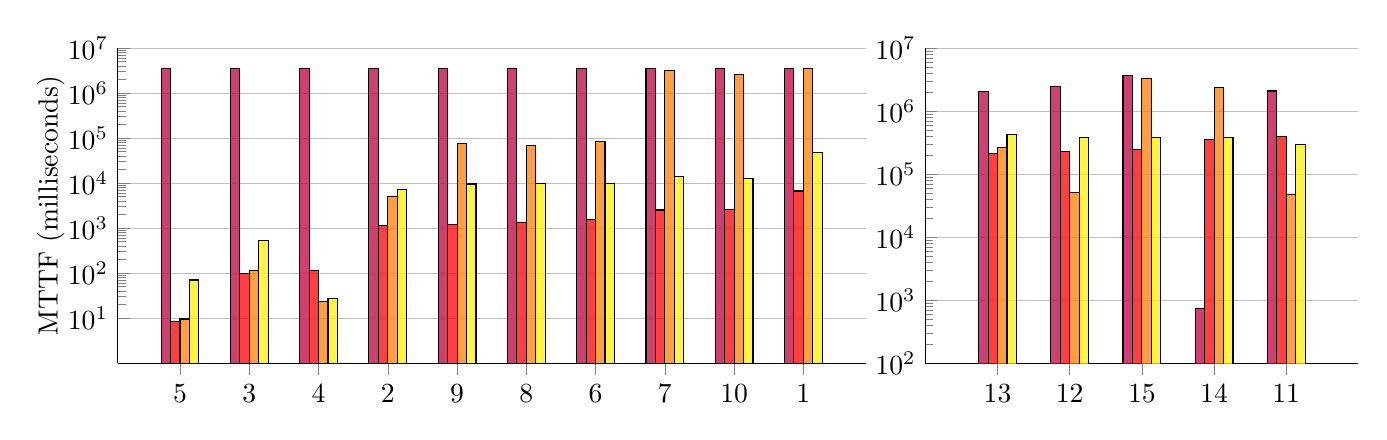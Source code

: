 \begin{tikzpicture}
  \pgfplotsset{
    scale only axis,
  }

  \begin{axis}[
      height=4cm,
      width=9.5cm,
      ybar=0cm,
      bar width=0.12cm,
      ymode = log,
      ylabel style={yshift=-2mm},
      enlarge x limits=0.1,
      axis y line*=left,
      axis x line*=bottom,
      xmin=1, xmax=10,
      ymin=1, ymax=10000000,
      xtick={1, 2, ..., 10},
      xticklabels={5, 3, 4, 2, 9, 8, 6, 7, 10, 1},
      % xlabel={Injected Bug (Validator)},
      ytick={10, 100, 1000, 10000, 100000, 1000000, 10000000},
      ylabel={MTTF (milliseconds)},
      ymajorgrids={true},
      % yminorgrids={true},
      legend style={
        legend columns=-1,
        draw=none,
        at={ (0.5,-0.2) },
        anchor=north
      },
      legend style={/tikz/every even column/.append style={column sep=0.2cm}}]
    ]
    % MTTF QuickCheck
    \addplot[fill=purple, fill opacity=0.75] coordinates {
      (1 ,  3592000)
      (2 ,  3600000)
      (3 ,  3546000)
      (4 ,  3600000)
      (5 ,  3600000)
      (6 ,  3600000)
      (7 ,  3600000)
      (8 ,  3600000)
      (9 ,  3600000)
      (10 , 3600000)
    };

    % MTTF Mutagen (all heuristics)
    \addplot[fill=red, fill opacity=0.75] coordinates {
      (1 ,  8.353)
      (2 ,  100.398)
      (3 ,  116.332)
      (4 ,  1158.861 )
      (5 ,  1191.462)
      (6 ,  1313.309)
      (7 ,  1542.087)
      (8 ,  2532.124)
      (9 ,  2610.395)
      (10 , 6693.593)
    };

    % Mutagen (no FIFO)
    \addplot[fill=orange, fill opacity=0.75] coordinates {
      (1 ,  9.549)
      (2 ,  113.753)
      (3 ,  23.754 )
      (4 ,  5141.757)
      (5 ,  74434.542 )
      (6 ,  69136.47)
      (7 ,  84727.773)
      (8 ,  3120197.169)
      (9 ,  2550397.619)
      (10 , 3585545.639)
    };

    % Mutagen (no reset, 25 random mutations)
    \addplot[fill=yellow, fill opacity=0.75] coordinates {
      (1 ,  70.502)
      (2 ,  526.616)
      (3 ,  27.48 )
      (4 ,  7299.621)
      (5 ,  9568.806)
      (6 ,  9861.168)
      (7 ,  9718.601)
      (8 ,  14258.337)
      (9 ,  12502.811)
      (10 , 47382.467)
    };

    % % Mutagen (no inheritance)
    % \addplot[fill=lime, fill opacity=0.75] coordinates {
    %   (4  , 6693.593)
    %   (5  , 1158.861 )
    %   (2  , 100.398)
    %   (3  , 116.332)
    %   (1  , 8.353)
    %   (7  , 1542.087)
    %   (10 , 2532.124)
    %   (6  , 1313.309)
    %   (9  , 1191.462)
    %   (8  , 2610.395)
    % };

  \end{axis}

\end{tikzpicture}%
\begin{tikzpicture}
  \pgfplotsset{
    scale only axis,
  }

  \begin{axis}[
      height=4cm,
      width=5.5cm,
      ybar=0cm,
      bar width=0.12cm,
      ymode = log,
      ylabel style={yshift=-5mm},
      enlarge x limits=0.25,
      axis y line*=left,
      axis x line*=bottom,
      xmin=11, xmax=15,
      ymin=100, ymax=10000000,
      xtick={11, 12, ..., 15},
      % y axis line style= { draw opacity=0 },
      % xlabel={Injected Bug (Interpreter)},
      % ytick style={draw=none},
      % yticklabels={,,},
      xticklabels={13,12,15,14,11},
      ymajorgrids={true},
      % yminorgrids={true},
      legend style={
        legend columns=-1,
        draw=none,
        at={ (0.5,-0.2) },
        anchor=north
      },
      legend style={/tikz/every even column/.append style={column sep=0.2cm}}]
    ]
    % MTTF QuickCheck
    \addplot[fill=purple, fill opacity=0.75] coordinates {
      (11,  2060484.606)
      (12,  2477732.363)
      (13,  3688510.907)
      (14,  747.279)
      (15,  2091676.732)
    };

   % MTTF Mutagen (all heuristics)
    \addplot[fill=red, fill opacity=0.75] coordinates {
      (11, 211180.249)
      (12, 227998.684)
      (13, 243089.017)
      (14, 359260.733)
      (15, 391821.658)
    };

    % Mutagen (no FIFO)
    \addplot[fill=orange, fill opacity=0.75] coordinates {
      (11, 265949.101)
      (12, 50546.137)
      (13, 3249916.714)
      (14, 2394058.728)
      (15, 46791.904)
    };

    % Mutagen (no reset, 25 random mutations)
    \addplot[fill=yellow, fill opacity=0.75] coordinates {
      (11, 430606.042)
      (12, 383680.995)
      (13, 382987.145)
      (14, 378199.535)
      (15, 290924.107)
    };

    % % Mutagen (no inheritance)
    % \addplot[fill=lime, fill opacity=0.75] coordinates {
    %   (14, 391821.658)
    %   (15, 227998.684)
    %   (12, 211180.249)
    %   (11, 359260.733)
    %   (13, 243089.017)
    % };

  \end{axis}
\end{tikzpicture}

%\begin{tikzpicture}
%\begin{axis}
%\legend{QuickCheck, Mutagen, Mutagen (no FIFO), Mutagen (no reset)} %, Mutagen (no inheritance)}
%\end{axis}
%\end{tikzpicture}
